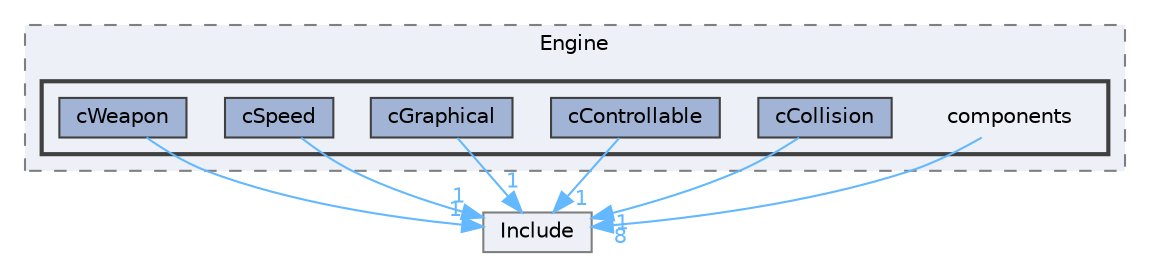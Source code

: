 digraph "src/Client/Engine/components"
{
 // LATEX_PDF_SIZE
  bgcolor="transparent";
  edge [fontname=Helvetica,fontsize=10,labelfontname=Helvetica,labelfontsize=10];
  node [fontname=Helvetica,fontsize=10,shape=box,height=0.2,width=0.4];
  compound=true
  subgraph clusterdir_27b62ec82242f217c59eed71496f7bdb {
    graph [ bgcolor="#edf0f7", pencolor="grey50", label="Engine", fontname=Helvetica,fontsize=10 style="filled,dashed", URL="dir_27b62ec82242f217c59eed71496f7bdb.html",tooltip=""]
  subgraph clusterdir_9b68175f6ec59f2f53caec43c273a8c1 {
    graph [ bgcolor="#edf0f7", pencolor="grey25", label="", fontname=Helvetica,fontsize=10 style="filled,bold", URL="dir_9b68175f6ec59f2f53caec43c273a8c1.html",tooltip=""]
    dir_9b68175f6ec59f2f53caec43c273a8c1 [shape=plaintext, label="components"];
  dir_5d1ced602927df0803ebfc4ad806737d [label="cCollision", fillcolor="#a2b4d6", color="grey25", style="filled", URL="dir_5d1ced602927df0803ebfc4ad806737d.html",tooltip=""];
  dir_6905d984a01a071446215adada89ad29 [label="cControllable", fillcolor="#a2b4d6", color="grey25", style="filled", URL="dir_6905d984a01a071446215adada89ad29.html",tooltip=""];
  dir_680b6b7ab35b908e76bc74cb7c3e6683 [label="cGraphical", fillcolor="#a2b4d6", color="grey25", style="filled", URL="dir_680b6b7ab35b908e76bc74cb7c3e6683.html",tooltip=""];
  dir_f904eb844e8e5259f4fee80d1e6fb625 [label="cSpeed", fillcolor="#a2b4d6", color="grey25", style="filled", URL="dir_f904eb844e8e5259f4fee80d1e6fb625.html",tooltip=""];
  dir_cabaabb866eb39f6ef4bb786fc0add34 [label="cWeapon", fillcolor="#a2b4d6", color="grey25", style="filled", URL="dir_cabaabb866eb39f6ef4bb786fc0add34.html",tooltip=""];
  }
  }
  dir_5ee0edab4fbf36cc7e28fbed4f17b370 [label="Include", fillcolor="#edf0f7", color="grey50", style="filled", URL="dir_5ee0edab4fbf36cc7e28fbed4f17b370.html",tooltip=""];
  dir_9b68175f6ec59f2f53caec43c273a8c1->dir_5ee0edab4fbf36cc7e28fbed4f17b370 [headlabel="8", labeldistance=1.5 headhref="dir_000010_000014.html" color="steelblue1" fontcolor="steelblue1"];
  dir_5d1ced602927df0803ebfc4ad806737d->dir_5ee0edab4fbf36cc7e28fbed4f17b370 [headlabel="1", labeldistance=1.5 headhref="dir_000003_000014.html" color="steelblue1" fontcolor="steelblue1"];
  dir_6905d984a01a071446215adada89ad29->dir_5ee0edab4fbf36cc7e28fbed4f17b370 [headlabel="1", labeldistance=1.5 headhref="dir_000004_000014.html" color="steelblue1" fontcolor="steelblue1"];
  dir_680b6b7ab35b908e76bc74cb7c3e6683->dir_5ee0edab4fbf36cc7e28fbed4f17b370 [headlabel="1", labeldistance=1.5 headhref="dir_000005_000014.html" color="steelblue1" fontcolor="steelblue1"];
  dir_f904eb844e8e5259f4fee80d1e6fb625->dir_5ee0edab4fbf36cc7e28fbed4f17b370 [headlabel="1", labeldistance=1.5 headhref="dir_000011_000014.html" color="steelblue1" fontcolor="steelblue1"];
  dir_cabaabb866eb39f6ef4bb786fc0add34->dir_5ee0edab4fbf36cc7e28fbed4f17b370 [headlabel="1", labeldistance=1.5 headhref="dir_000012_000014.html" color="steelblue1" fontcolor="steelblue1"];
}
